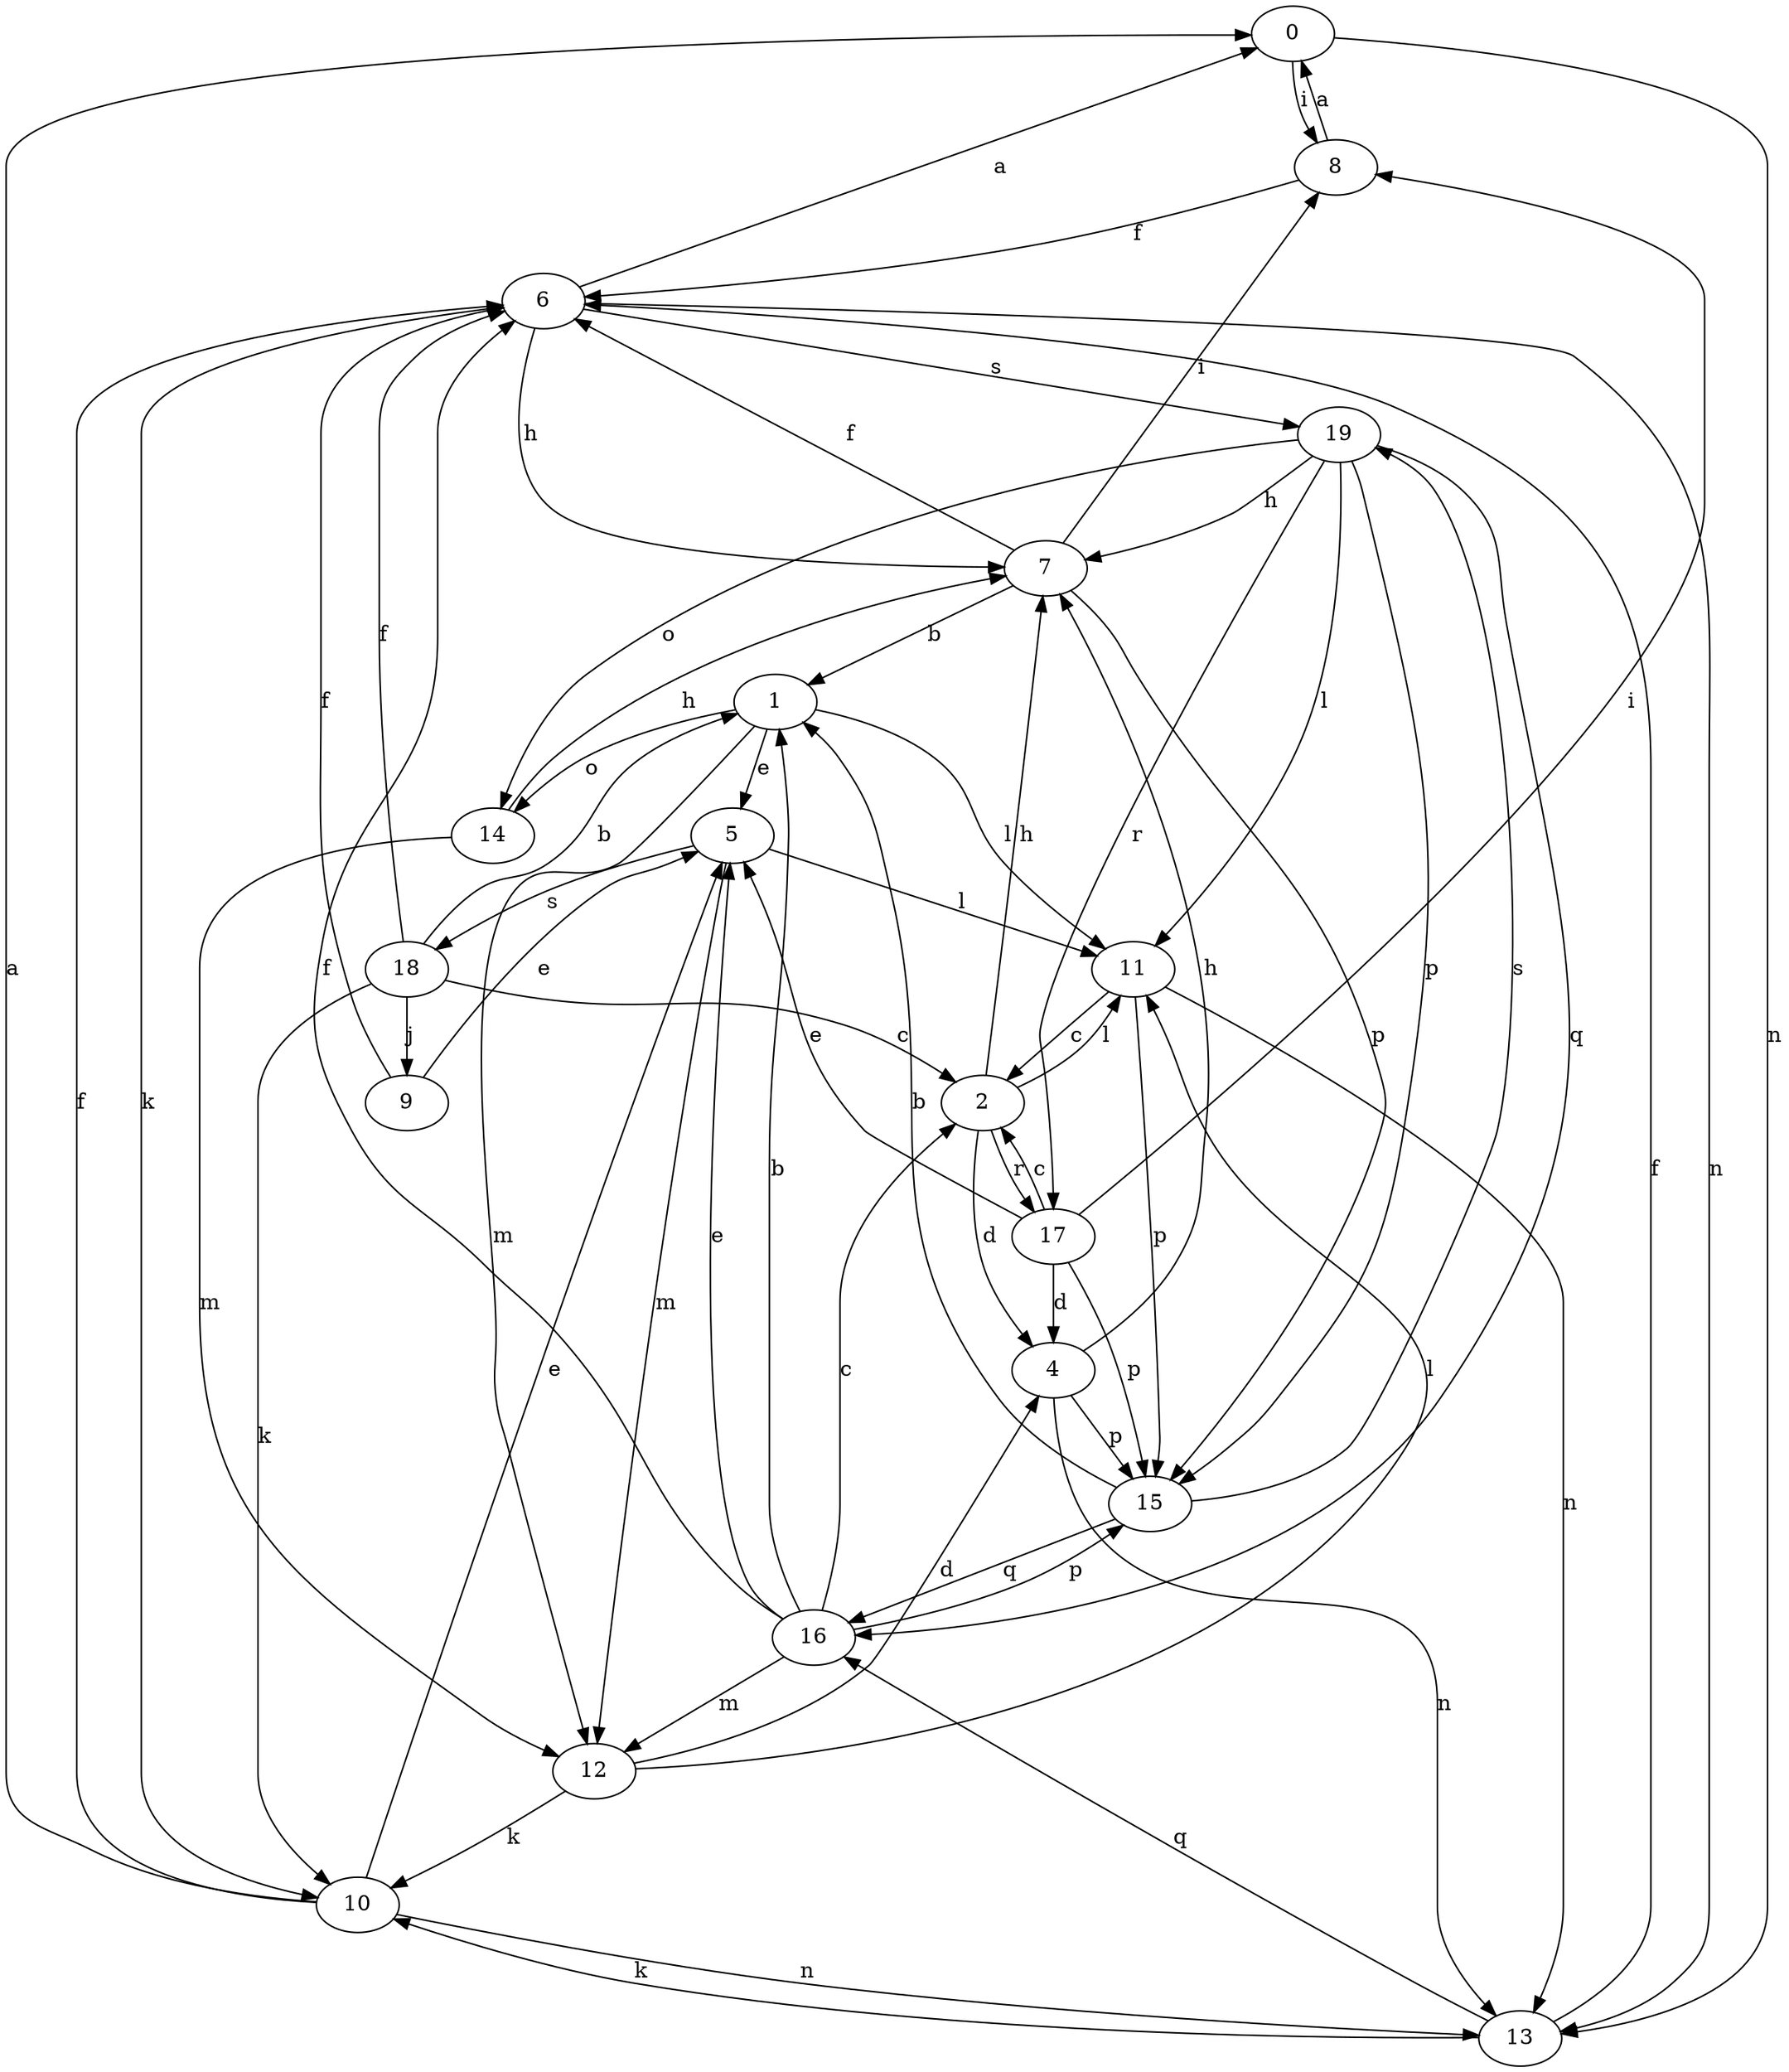 strict digraph  {
0;
1;
2;
4;
5;
6;
7;
8;
9;
10;
11;
12;
13;
14;
15;
16;
17;
18;
19;
0 -> 8  [label=i];
0 -> 13  [label=n];
1 -> 5  [label=e];
1 -> 11  [label=l];
1 -> 12  [label=m];
1 -> 14  [label=o];
2 -> 4  [label=d];
2 -> 7  [label=h];
2 -> 11  [label=l];
2 -> 17  [label=r];
4 -> 7  [label=h];
4 -> 13  [label=n];
4 -> 15  [label=p];
5 -> 11  [label=l];
5 -> 12  [label=m];
5 -> 18  [label=s];
6 -> 0  [label=a];
6 -> 7  [label=h];
6 -> 10  [label=k];
6 -> 13  [label=n];
6 -> 19  [label=s];
7 -> 1  [label=b];
7 -> 6  [label=f];
7 -> 8  [label=i];
7 -> 15  [label=p];
8 -> 0  [label=a];
8 -> 6  [label=f];
9 -> 5  [label=e];
9 -> 6  [label=f];
10 -> 0  [label=a];
10 -> 5  [label=e];
10 -> 6  [label=f];
10 -> 13  [label=n];
11 -> 2  [label=c];
11 -> 13  [label=n];
11 -> 15  [label=p];
12 -> 4  [label=d];
12 -> 10  [label=k];
12 -> 11  [label=l];
13 -> 6  [label=f];
13 -> 10  [label=k];
13 -> 16  [label=q];
14 -> 7  [label=h];
14 -> 12  [label=m];
15 -> 1  [label=b];
15 -> 16  [label=q];
15 -> 19  [label=s];
16 -> 1  [label=b];
16 -> 2  [label=c];
16 -> 5  [label=e];
16 -> 6  [label=f];
16 -> 12  [label=m];
16 -> 15  [label=p];
17 -> 2  [label=c];
17 -> 4  [label=d];
17 -> 5  [label=e];
17 -> 8  [label=i];
17 -> 15  [label=p];
18 -> 1  [label=b];
18 -> 2  [label=c];
18 -> 6  [label=f];
18 -> 9  [label=j];
18 -> 10  [label=k];
19 -> 7  [label=h];
19 -> 11  [label=l];
19 -> 14  [label=o];
19 -> 15  [label=p];
19 -> 16  [label=q];
19 -> 17  [label=r];
}

